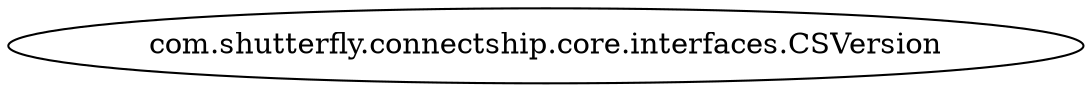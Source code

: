 digraph dependencyGraph {
 concentrate=true;
 rankdir="LR"; 
ranksep="2.0";
"com.shutterfly.connectship.core.interfaces.CSVersion"; 
}
